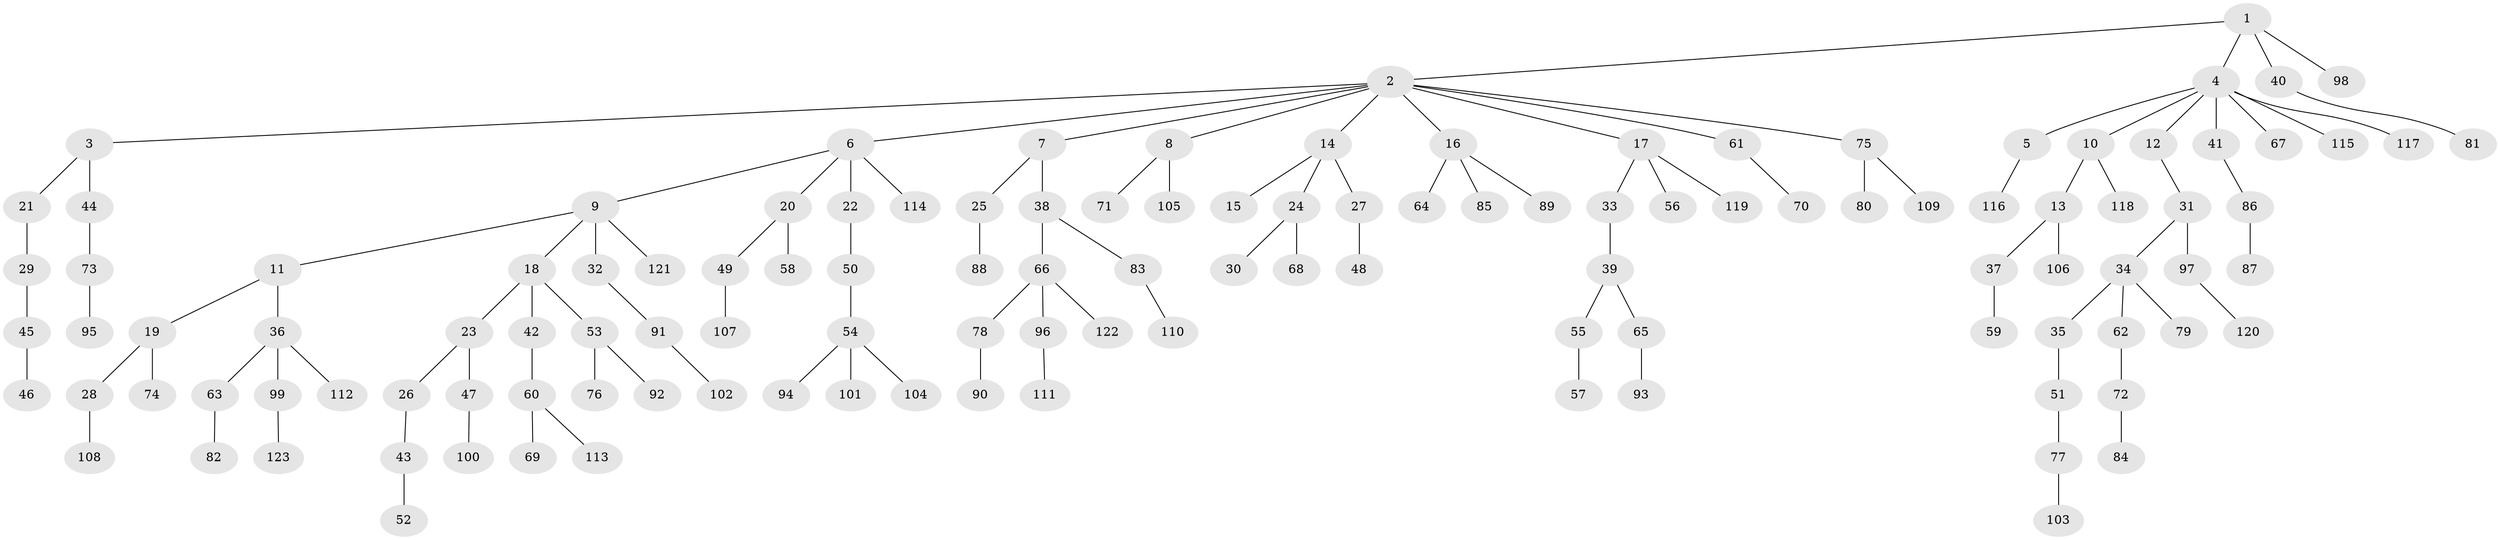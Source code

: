 // coarse degree distribution, {3: 0.18666666666666668, 10: 0.013333333333333334, 7: 0.013333333333333334, 1: 0.4666666666666667, 4: 0.04, 2: 0.28}
// Generated by graph-tools (version 1.1) at 2025/51/03/04/25 22:51:48]
// undirected, 123 vertices, 122 edges
graph export_dot {
  node [color=gray90,style=filled];
  1;
  2;
  3;
  4;
  5;
  6;
  7;
  8;
  9;
  10;
  11;
  12;
  13;
  14;
  15;
  16;
  17;
  18;
  19;
  20;
  21;
  22;
  23;
  24;
  25;
  26;
  27;
  28;
  29;
  30;
  31;
  32;
  33;
  34;
  35;
  36;
  37;
  38;
  39;
  40;
  41;
  42;
  43;
  44;
  45;
  46;
  47;
  48;
  49;
  50;
  51;
  52;
  53;
  54;
  55;
  56;
  57;
  58;
  59;
  60;
  61;
  62;
  63;
  64;
  65;
  66;
  67;
  68;
  69;
  70;
  71;
  72;
  73;
  74;
  75;
  76;
  77;
  78;
  79;
  80;
  81;
  82;
  83;
  84;
  85;
  86;
  87;
  88;
  89;
  90;
  91;
  92;
  93;
  94;
  95;
  96;
  97;
  98;
  99;
  100;
  101;
  102;
  103;
  104;
  105;
  106;
  107;
  108;
  109;
  110;
  111;
  112;
  113;
  114;
  115;
  116;
  117;
  118;
  119;
  120;
  121;
  122;
  123;
  1 -- 2;
  1 -- 4;
  1 -- 40;
  1 -- 98;
  2 -- 3;
  2 -- 6;
  2 -- 7;
  2 -- 8;
  2 -- 14;
  2 -- 16;
  2 -- 17;
  2 -- 61;
  2 -- 75;
  3 -- 21;
  3 -- 44;
  4 -- 5;
  4 -- 10;
  4 -- 12;
  4 -- 41;
  4 -- 67;
  4 -- 115;
  4 -- 117;
  5 -- 116;
  6 -- 9;
  6 -- 20;
  6 -- 22;
  6 -- 114;
  7 -- 25;
  7 -- 38;
  8 -- 71;
  8 -- 105;
  9 -- 11;
  9 -- 18;
  9 -- 32;
  9 -- 121;
  10 -- 13;
  10 -- 118;
  11 -- 19;
  11 -- 36;
  12 -- 31;
  13 -- 37;
  13 -- 106;
  14 -- 15;
  14 -- 24;
  14 -- 27;
  16 -- 64;
  16 -- 85;
  16 -- 89;
  17 -- 33;
  17 -- 56;
  17 -- 119;
  18 -- 23;
  18 -- 42;
  18 -- 53;
  19 -- 28;
  19 -- 74;
  20 -- 49;
  20 -- 58;
  21 -- 29;
  22 -- 50;
  23 -- 26;
  23 -- 47;
  24 -- 30;
  24 -- 68;
  25 -- 88;
  26 -- 43;
  27 -- 48;
  28 -- 108;
  29 -- 45;
  31 -- 34;
  31 -- 97;
  32 -- 91;
  33 -- 39;
  34 -- 35;
  34 -- 62;
  34 -- 79;
  35 -- 51;
  36 -- 63;
  36 -- 99;
  36 -- 112;
  37 -- 59;
  38 -- 66;
  38 -- 83;
  39 -- 55;
  39 -- 65;
  40 -- 81;
  41 -- 86;
  42 -- 60;
  43 -- 52;
  44 -- 73;
  45 -- 46;
  47 -- 100;
  49 -- 107;
  50 -- 54;
  51 -- 77;
  53 -- 76;
  53 -- 92;
  54 -- 94;
  54 -- 101;
  54 -- 104;
  55 -- 57;
  60 -- 69;
  60 -- 113;
  61 -- 70;
  62 -- 72;
  63 -- 82;
  65 -- 93;
  66 -- 78;
  66 -- 96;
  66 -- 122;
  72 -- 84;
  73 -- 95;
  75 -- 80;
  75 -- 109;
  77 -- 103;
  78 -- 90;
  83 -- 110;
  86 -- 87;
  91 -- 102;
  96 -- 111;
  97 -- 120;
  99 -- 123;
}
